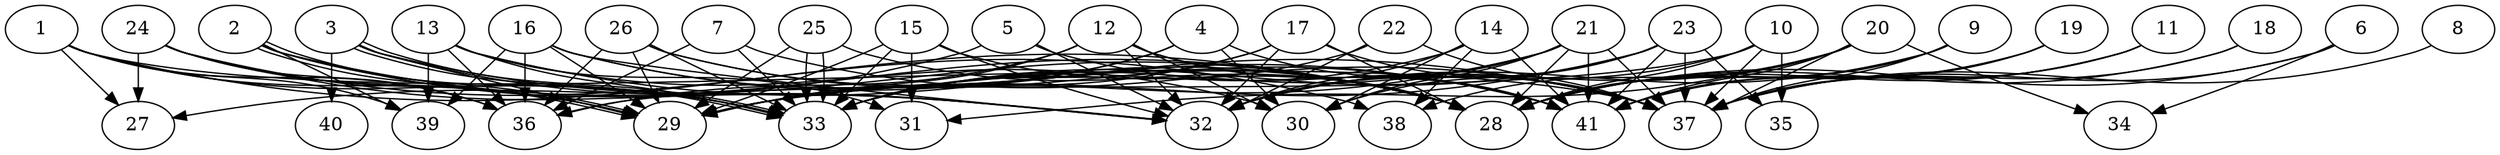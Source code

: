 // DAG (tier=3-complex, mode=compute, n=41, ccr=0.462, fat=0.845, density=0.653, regular=0.364, jump=0.266, mindata=1048576, maxdata=16777216)
// DAG automatically generated by daggen at Sun Aug 24 16:33:35 2025
// /home/ermia/Project/Environments/daggen/bin/daggen --dot --ccr 0.462 --fat 0.845 --regular 0.364 --density 0.653 --jump 0.266 --mindata 1048576 --maxdata 16777216 -n 41 
digraph G {
  1 [size="2070955610752191744", alpha="0.15", expect_size="1035477805376095872"]
  1 -> 27 [size ="974284214239232"]
  1 -> 28 [size ="974284214239232"]
  1 -> 29 [size ="974284214239232"]
  1 -> 33 [size ="974284214239232"]
  1 -> 36 [size ="974284214239232"]
  1 -> 37 [size ="974284214239232"]
  1 -> 39 [size ="974284214239232"]
  2 [size="1155059826279292", alpha="0.05", expect_size="577529913139646"]
  2 -> 28 [size ="24672783564800"]
  2 -> 29 [size ="24672783564800"]
  2 -> 29 [size ="24672783564800"]
  2 -> 32 [size ="24672783564800"]
  2 -> 33 [size ="24672783564800"]
  2 -> 39 [size ="24672783564800"]
  3 [size="416846115359424512000", alpha="0.01", expect_size="208423057679712256000"]
  3 -> 28 [size ="446416761651200"]
  3 -> 29 [size ="446416761651200"]
  3 -> 32 [size ="446416761651200"]
  3 -> 33 [size ="446416761651200"]
  3 -> 33 [size ="446416761651200"]
  3 -> 40 [size ="446416761651200"]
  4 [size="31618588221739328", alpha="0.09", expect_size="15809294110869664"]
  4 -> 29 [size ="741059705438208"]
  4 -> 30 [size ="741059705438208"]
  4 -> 33 [size ="741059705438208"]
  4 -> 41 [size ="741059705438208"]
  5 [size="440952966169166348288", alpha="0.04", expect_size="220476483084583174144"]
  5 -> 27 [size ="463466305421312"]
  5 -> 32 [size ="463466305421312"]
  5 -> 37 [size ="463466305421312"]
  6 [size="18876553165092048", alpha="0.08", expect_size="9438276582546024"]
  6 -> 28 [size ="1886933517074432"]
  6 -> 34 [size ="1886933517074432"]
  6 -> 37 [size ="1886933517074432"]
  7 [size="1772562046311272704", alpha="0.04", expect_size="886281023155636352"]
  7 -> 33 [size ="779064864407552"]
  7 -> 36 [size ="779064864407552"]
  7 -> 37 [size ="779064864407552"]
  8 [size="2507724056479897088", alpha="0.05", expect_size="1253862028239948544"]
  8 -> 37 [size ="904522260021248"]
  9 [size="53356661532579248", alpha="0.13", expect_size="26678330766289624"]
  9 -> 28 [size ="842892163678208"]
  9 -> 32 [size ="842892163678208"]
  9 -> 37 [size ="842892163678208"]
  9 -> 41 [size ="842892163678208"]
  10 [size="69995446423220112", alpha="0.02", expect_size="34997723211610056"]
  10 -> 28 [size ="1105152832438272"]
  10 -> 32 [size ="1105152832438272"]
  10 -> 35 [size ="1105152832438272"]
  10 -> 36 [size ="1105152832438272"]
  10 -> 37 [size ="1105152832438272"]
  11 [size="15483230941710647296", alpha="0.13", expect_size="7741615470855323648"]
  11 -> 28 [size ="49697100136448"]
  11 -> 37 [size ="49697100136448"]
  11 -> 41 [size ="49697100136448"]
  12 [size="42090735091635453952", alpha="0.11", expect_size="21045367545817726976"]
  12 -> 28 [size ="96801256374272"]
  12 -> 29 [size ="96801256374272"]
  12 -> 30 [size ="96801256374272"]
  12 -> 32 [size ="96801256374272"]
  12 -> 36 [size ="96801256374272"]
  12 -> 41 [size ="96801256374272"]
  13 [size="17291510116189984", alpha="0.07", expect_size="8645755058094992"]
  13 -> 30 [size ="462967619452928"]
  13 -> 31 [size ="462967619452928"]
  13 -> 33 [size ="462967619452928"]
  13 -> 36 [size ="462967619452928"]
  13 -> 37 [size ="462967619452928"]
  13 -> 39 [size ="462967619452928"]
  14 [size="19251801063944644", alpha="0.02", expect_size="9625900531972322"]
  14 -> 30 [size ="776802960146432"]
  14 -> 32 [size ="776802960146432"]
  14 -> 33 [size ="776802960146432"]
  14 -> 38 [size ="776802960146432"]
  14 -> 41 [size ="776802960146432"]
  15 [size="3638393506566766592", alpha="0.13", expect_size="1819196753283383296"]
  15 -> 28 [size ="18924733202432"]
  15 -> 29 [size ="18924733202432"]
  15 -> 31 [size ="18924733202432"]
  15 -> 32 [size ="18924733202432"]
  15 -> 33 [size ="18924733202432"]
  16 [size="2875375291152738816", alpha="0.10", expect_size="1437687645576369408"]
  16 -> 28 [size ="1953947086487552"]
  16 -> 29 [size ="1953947086487552"]
  16 -> 32 [size ="1953947086487552"]
  16 -> 36 [size ="1953947086487552"]
  16 -> 39 [size ="1953947086487552"]
  16 -> 41 [size ="1953947086487552"]
  17 [size="381550120734176575488", alpha="0.02", expect_size="190775060367088287744"]
  17 -> 28 [size ="420847143616512"]
  17 -> 29 [size ="420847143616512"]
  17 -> 32 [size ="420847143616512"]
  17 -> 33 [size ="420847143616512"]
  17 -> 37 [size ="420847143616512"]
  18 [size="3114878895666990415872", alpha="0.19", expect_size="1557439447833495207936"]
  18 -> 28 [size ="1706281823895552"]
  18 -> 37 [size ="1706281823895552"]
  19 [size="19349129239557896", alpha="0.14", expect_size="9674564619778948"]
  19 -> 28 [size ="769233474551808"]
  19 -> 37 [size ="769233474551808"]
  19 -> 41 [size ="769233474551808"]
  20 [size="31644543357122436", alpha="0.19", expect_size="15822271678561218"]
  20 -> 28 [size ="699861196341248"]
  20 -> 31 [size ="699861196341248"]
  20 -> 32 [size ="699861196341248"]
  20 -> 34 [size ="699861196341248"]
  20 -> 37 [size ="699861196341248"]
  20 -> 38 [size ="699861196341248"]
  20 -> 41 [size ="699861196341248"]
  21 [size="64727733015479844864", alpha="0.15", expect_size="32363866507739922432"]
  21 -> 28 [size ="128968481046528"]
  21 -> 29 [size ="128968481046528"]
  21 -> 30 [size ="128968481046528"]
  21 -> 32 [size ="128968481046528"]
  21 -> 33 [size ="128968481046528"]
  21 -> 37 [size ="128968481046528"]
  21 -> 41 [size ="128968481046528"]
  22 [size="1032868007854935552", alpha="0.08", expect_size="516434003927467776"]
  22 -> 32 [size ="356821889974272"]
  22 -> 33 [size ="356821889974272"]
  22 -> 37 [size ="356821889974272"]
  23 [size="7829474018654532", alpha="0.19", expect_size="3914737009327266"]
  23 -> 29 [size ="10579116818432"]
  23 -> 30 [size ="10579116818432"]
  23 -> 32 [size ="10579116818432"]
  23 -> 33 [size ="10579116818432"]
  23 -> 35 [size ="10579116818432"]
  23 -> 37 [size ="10579116818432"]
  23 -> 41 [size ="10579116818432"]
  24 [size="2372297113494142976", alpha="0.20", expect_size="1186148556747071488"]
  24 -> 27 [size ="859284048969728"]
  24 -> 29 [size ="859284048969728"]
  24 -> 32 [size ="859284048969728"]
  24 -> 33 [size ="859284048969728"]
  24 -> 36 [size ="859284048969728"]
  24 -> 38 [size ="859284048969728"]
  25 [size="59436078129263872", alpha="0.13", expect_size="29718039064631936"]
  25 -> 28 [size ="1447492025581568"]
  25 -> 29 [size ="1447492025581568"]
  25 -> 33 [size ="1447492025581568"]
  25 -> 33 [size ="1447492025581568"]
  26 [size="878363612501699840", alpha="0.03", expect_size="439181806250849920"]
  26 -> 28 [size ="910630047449088"]
  26 -> 29 [size ="910630047449088"]
  26 -> 33 [size ="910630047449088"]
  26 -> 36 [size ="910630047449088"]
  26 -> 41 [size ="910630047449088"]
  27 [size="622395486619110656", alpha="0.01", expect_size="311197743309555328"]
  28 [size="3091350745325475201024", alpha="0.01", expect_size="1545675372662737600512"]
  29 [size="3857577514370355", alpha="0.12", expect_size="1928788757185177"]
  30 [size="10427920144771304", alpha="0.06", expect_size="5213960072385652"]
  31 [size="106551676287286656", alpha="0.09", expect_size="53275838143643328"]
  32 [size="85492832749276000", alpha="0.14", expect_size="42746416374638000"]
  33 [size="7111088989646584", alpha="0.17", expect_size="3555544494823292"]
  34 [size="75064982644043200", alpha="0.05", expect_size="37532491322021600"]
  35 [size="40295469276576350208", alpha="0.00", expect_size="20147734638288175104"]
  36 [size="10835879593240428544", alpha="0.06", expect_size="5417939796620214272"]
  37 [size="48264298998358632", alpha="0.17", expect_size="24132149499179316"]
  38 [size="37813650529129128", alpha="0.07", expect_size="18906825264564564"]
  39 [size="2197200494003074560", alpha="0.15", expect_size="1098600247001537280"]
  40 [size="14590976883768482", alpha="0.06", expect_size="7295488441884241"]
  41 [size="2035851248871346798592", alpha="0.09", expect_size="1017925624435673399296"]
}